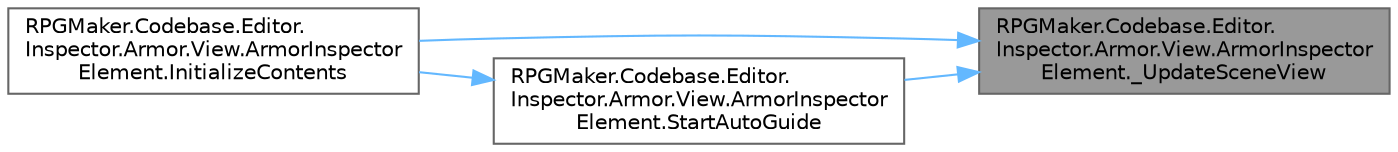 digraph "RPGMaker.Codebase.Editor.Inspector.Armor.View.ArmorInspectorElement._UpdateSceneView"
{
 // LATEX_PDF_SIZE
  bgcolor="transparent";
  edge [fontname=Helvetica,fontsize=10,labelfontname=Helvetica,labelfontsize=10];
  node [fontname=Helvetica,fontsize=10,shape=box,height=0.2,width=0.4];
  rankdir="RL";
  Node1 [id="Node000001",label="RPGMaker.Codebase.Editor.\lInspector.Armor.View.ArmorInspector\lElement._UpdateSceneView",height=0.2,width=0.4,color="gray40", fillcolor="grey60", style="filled", fontcolor="black",tooltip="😁 シーン・ビュー更新"];
  Node1 -> Node2 [id="edge1_Node000001_Node000002",dir="back",color="steelblue1",style="solid",tooltip=" "];
  Node2 [id="Node000002",label="RPGMaker.Codebase.Editor.\lInspector.Armor.View.ArmorInspector\lElement.InitializeContents",height=0.2,width=0.4,color="grey40", fillcolor="white", style="filled",URL="$d2/d8f/class_r_p_g_maker_1_1_codebase_1_1_editor_1_1_inspector_1_1_armor_1_1_view_1_1_armor_inspector_element.html#a87cb49db9373c62ed16345258dcf436b",tooltip="😁 初期化処理"];
  Node1 -> Node3 [id="edge2_Node000001_Node000003",dir="back",color="steelblue1",style="solid",tooltip=" "];
  Node3 [id="Node000003",label="RPGMaker.Codebase.Editor.\lInspector.Armor.View.ArmorInspector\lElement.StartAutoGuide",height=0.2,width=0.4,color="grey40", fillcolor="white", style="filled",URL="$d2/d8f/class_r_p_g_maker_1_1_codebase_1_1_editor_1_1_inspector_1_1_armor_1_1_view_1_1_armor_inspector_element.html#a087ef78d8455ea028fe717d3d66ab629",tooltip="😁 オートガイドのパラメータ設定"];
  Node3 -> Node2 [id="edge3_Node000003_Node000002",dir="back",color="steelblue1",style="solid",tooltip=" "];
}

